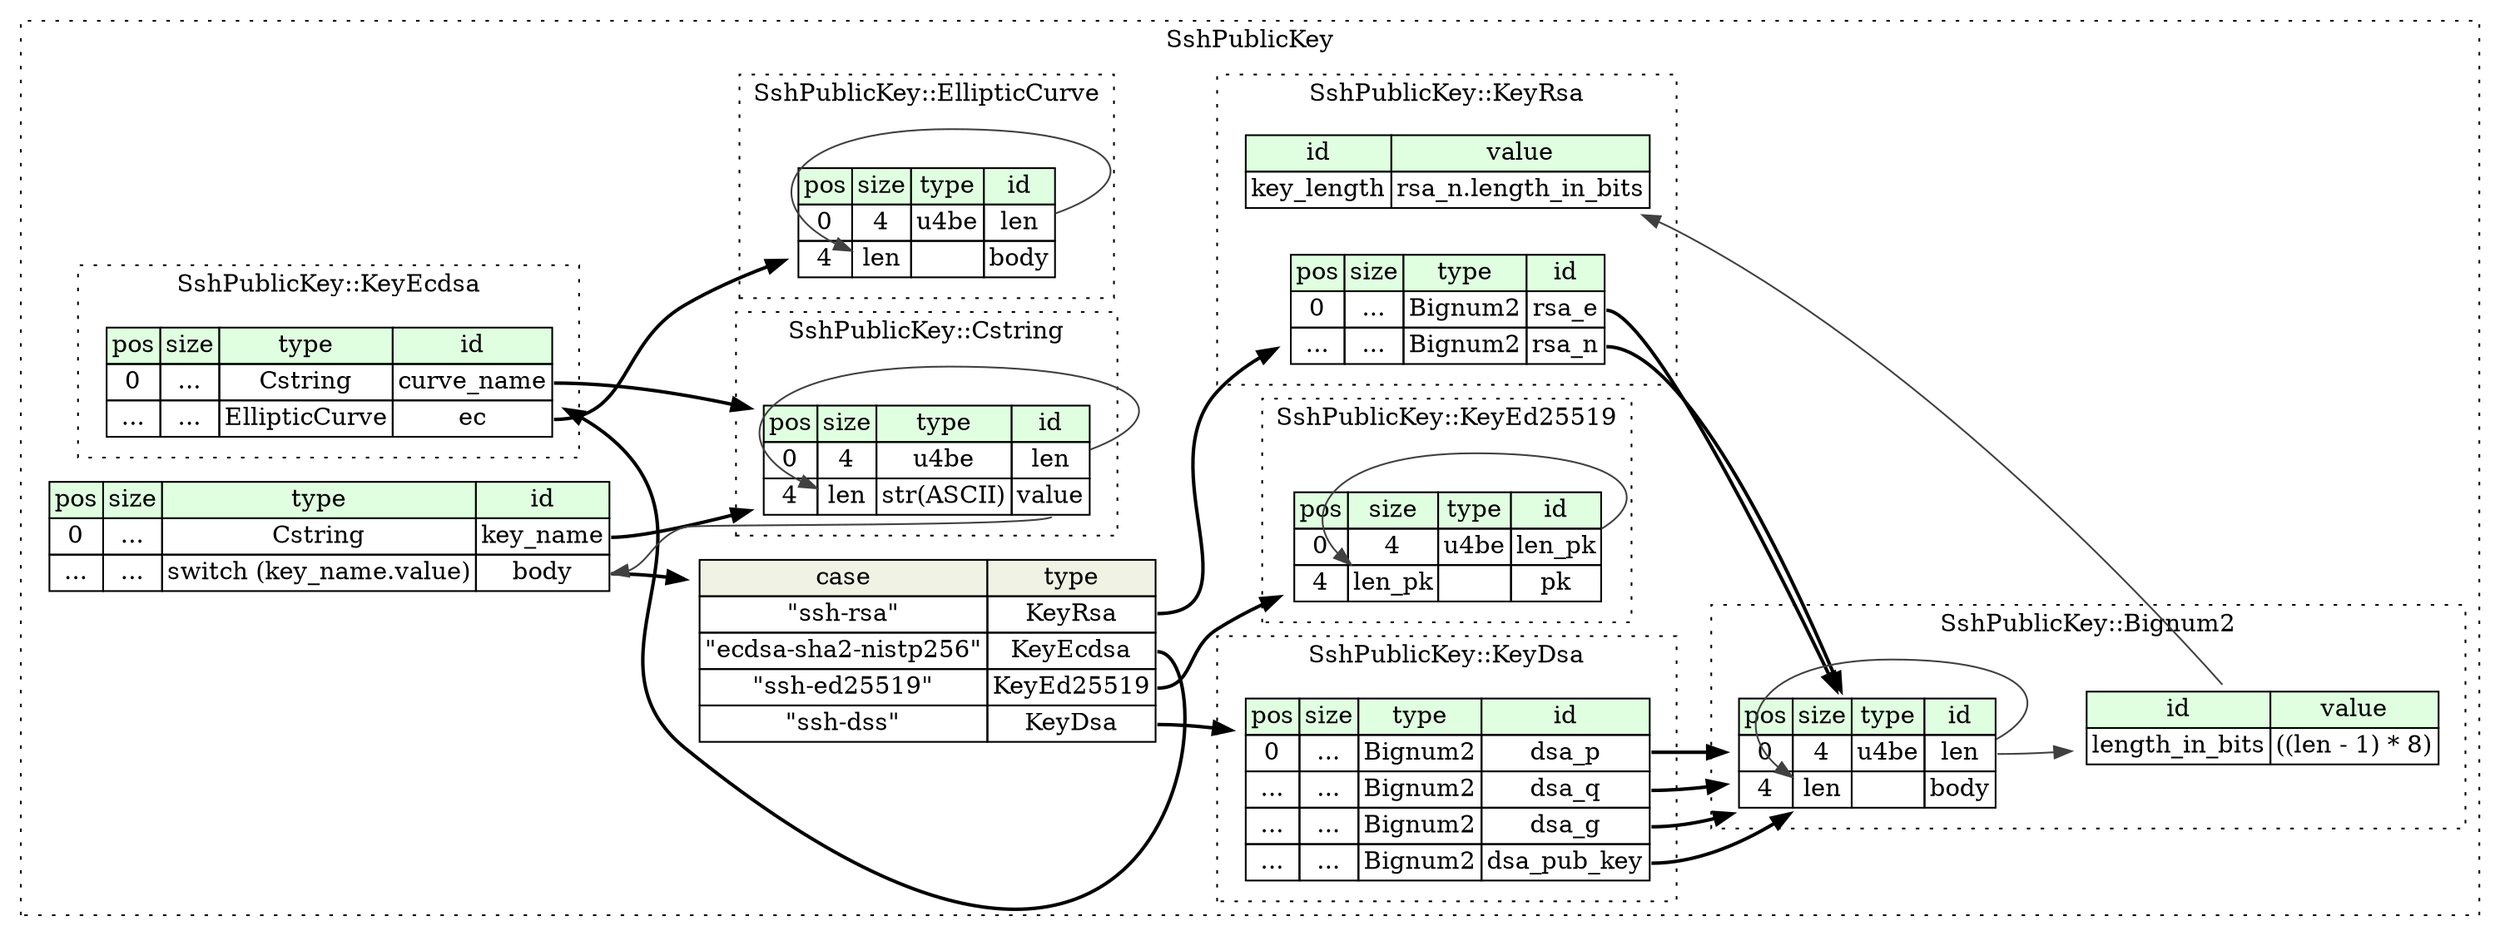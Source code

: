 digraph {
	rankdir=LR;
	node [shape=plaintext];
	subgraph cluster__ssh_public_key {
		label="SshPublicKey";
		graph[style=dotted];

		ssh_public_key__seq [label=<<TABLE BORDER="0" CELLBORDER="1" CELLSPACING="0">
			<TR><TD BGCOLOR="#E0FFE0">pos</TD><TD BGCOLOR="#E0FFE0">size</TD><TD BGCOLOR="#E0FFE0">type</TD><TD BGCOLOR="#E0FFE0">id</TD></TR>
			<TR><TD PORT="key_name_pos">0</TD><TD PORT="key_name_size">...</TD><TD>Cstring</TD><TD PORT="key_name_type">key_name</TD></TR>
			<TR><TD PORT="body_pos">...</TD><TD PORT="body_size">...</TD><TD>switch (key_name.value)</TD><TD PORT="body_type">body</TD></TR>
		</TABLE>>];
ssh_public_key__seq_body_switch [label=<<TABLE BORDER="0" CELLBORDER="1" CELLSPACING="0">
	<TR><TD BGCOLOR="#F0F2E4">case</TD><TD BGCOLOR="#F0F2E4">type</TD></TR>
	<TR><TD>&quot;ssh-rsa&quot;</TD><TD PORT="case0">KeyRsa</TD></TR>
	<TR><TD>&quot;ecdsa-sha2-nistp256&quot;</TD><TD PORT="case1">KeyEcdsa</TD></TR>
	<TR><TD>&quot;ssh-ed25519&quot;</TD><TD PORT="case2">KeyEd25519</TD></TR>
	<TR><TD>&quot;ssh-dss&quot;</TD><TD PORT="case3">KeyDsa</TD></TR>
</TABLE>>];
		subgraph cluster__key_rsa {
			label="SshPublicKey::KeyRsa";
			graph[style=dotted];

			key_rsa__seq [label=<<TABLE BORDER="0" CELLBORDER="1" CELLSPACING="0">
				<TR><TD BGCOLOR="#E0FFE0">pos</TD><TD BGCOLOR="#E0FFE0">size</TD><TD BGCOLOR="#E0FFE0">type</TD><TD BGCOLOR="#E0FFE0">id</TD></TR>
				<TR><TD PORT="rsa_e_pos">0</TD><TD PORT="rsa_e_size">...</TD><TD>Bignum2</TD><TD PORT="rsa_e_type">rsa_e</TD></TR>
				<TR><TD PORT="rsa_n_pos">...</TD><TD PORT="rsa_n_size">...</TD><TD>Bignum2</TD><TD PORT="rsa_n_type">rsa_n</TD></TR>
			</TABLE>>];
			key_rsa__inst__key_length [label=<<TABLE BORDER="0" CELLBORDER="1" CELLSPACING="0">
				<TR><TD BGCOLOR="#E0FFE0">id</TD><TD BGCOLOR="#E0FFE0">value</TD></TR>
				<TR><TD>key_length</TD><TD>rsa_n.length_in_bits</TD></TR>
			</TABLE>>];
		}
		subgraph cluster__key_ed25519 {
			label="SshPublicKey::KeyEd25519";
			graph[style=dotted];

			key_ed25519__seq [label=<<TABLE BORDER="0" CELLBORDER="1" CELLSPACING="0">
				<TR><TD BGCOLOR="#E0FFE0">pos</TD><TD BGCOLOR="#E0FFE0">size</TD><TD BGCOLOR="#E0FFE0">type</TD><TD BGCOLOR="#E0FFE0">id</TD></TR>
				<TR><TD PORT="len_pk_pos">0</TD><TD PORT="len_pk_size">4</TD><TD>u4be</TD><TD PORT="len_pk_type">len_pk</TD></TR>
				<TR><TD PORT="pk_pos">4</TD><TD PORT="pk_size">len_pk</TD><TD></TD><TD PORT="pk_type">pk</TD></TR>
			</TABLE>>];
		}
		subgraph cluster__key_ecdsa {
			label="SshPublicKey::KeyEcdsa";
			graph[style=dotted];

			key_ecdsa__seq [label=<<TABLE BORDER="0" CELLBORDER="1" CELLSPACING="0">
				<TR><TD BGCOLOR="#E0FFE0">pos</TD><TD BGCOLOR="#E0FFE0">size</TD><TD BGCOLOR="#E0FFE0">type</TD><TD BGCOLOR="#E0FFE0">id</TD></TR>
				<TR><TD PORT="curve_name_pos">0</TD><TD PORT="curve_name_size">...</TD><TD>Cstring</TD><TD PORT="curve_name_type">curve_name</TD></TR>
				<TR><TD PORT="ec_pos">...</TD><TD PORT="ec_size">...</TD><TD>EllipticCurve</TD><TD PORT="ec_type">ec</TD></TR>
			</TABLE>>];
		}
		subgraph cluster__cstring {
			label="SshPublicKey::Cstring";
			graph[style=dotted];

			cstring__seq [label=<<TABLE BORDER="0" CELLBORDER="1" CELLSPACING="0">
				<TR><TD BGCOLOR="#E0FFE0">pos</TD><TD BGCOLOR="#E0FFE0">size</TD><TD BGCOLOR="#E0FFE0">type</TD><TD BGCOLOR="#E0FFE0">id</TD></TR>
				<TR><TD PORT="len_pos">0</TD><TD PORT="len_size">4</TD><TD>u4be</TD><TD PORT="len_type">len</TD></TR>
				<TR><TD PORT="value_pos">4</TD><TD PORT="value_size">len</TD><TD>str(ASCII)</TD><TD PORT="value_type">value</TD></TR>
			</TABLE>>];
		}
		subgraph cluster__key_dsa {
			label="SshPublicKey::KeyDsa";
			graph[style=dotted];

			key_dsa__seq [label=<<TABLE BORDER="0" CELLBORDER="1" CELLSPACING="0">
				<TR><TD BGCOLOR="#E0FFE0">pos</TD><TD BGCOLOR="#E0FFE0">size</TD><TD BGCOLOR="#E0FFE0">type</TD><TD BGCOLOR="#E0FFE0">id</TD></TR>
				<TR><TD PORT="dsa_p_pos">0</TD><TD PORT="dsa_p_size">...</TD><TD>Bignum2</TD><TD PORT="dsa_p_type">dsa_p</TD></TR>
				<TR><TD PORT="dsa_q_pos">...</TD><TD PORT="dsa_q_size">...</TD><TD>Bignum2</TD><TD PORT="dsa_q_type">dsa_q</TD></TR>
				<TR><TD PORT="dsa_g_pos">...</TD><TD PORT="dsa_g_size">...</TD><TD>Bignum2</TD><TD PORT="dsa_g_type">dsa_g</TD></TR>
				<TR><TD PORT="dsa_pub_key_pos">...</TD><TD PORT="dsa_pub_key_size">...</TD><TD>Bignum2</TD><TD PORT="dsa_pub_key_type">dsa_pub_key</TD></TR>
			</TABLE>>];
		}
		subgraph cluster__elliptic_curve {
			label="SshPublicKey::EllipticCurve";
			graph[style=dotted];

			elliptic_curve__seq [label=<<TABLE BORDER="0" CELLBORDER="1" CELLSPACING="0">
				<TR><TD BGCOLOR="#E0FFE0">pos</TD><TD BGCOLOR="#E0FFE0">size</TD><TD BGCOLOR="#E0FFE0">type</TD><TD BGCOLOR="#E0FFE0">id</TD></TR>
				<TR><TD PORT="len_pos">0</TD><TD PORT="len_size">4</TD><TD>u4be</TD><TD PORT="len_type">len</TD></TR>
				<TR><TD PORT="body_pos">4</TD><TD PORT="body_size">len</TD><TD></TD><TD PORT="body_type">body</TD></TR>
			</TABLE>>];
		}
		subgraph cluster__bignum2 {
			label="SshPublicKey::Bignum2";
			graph[style=dotted];

			bignum2__seq [label=<<TABLE BORDER="0" CELLBORDER="1" CELLSPACING="0">
				<TR><TD BGCOLOR="#E0FFE0">pos</TD><TD BGCOLOR="#E0FFE0">size</TD><TD BGCOLOR="#E0FFE0">type</TD><TD BGCOLOR="#E0FFE0">id</TD></TR>
				<TR><TD PORT="len_pos">0</TD><TD PORT="len_size">4</TD><TD>u4be</TD><TD PORT="len_type">len</TD></TR>
				<TR><TD PORT="body_pos">4</TD><TD PORT="body_size">len</TD><TD></TD><TD PORT="body_type">body</TD></TR>
			</TABLE>>];
			bignum2__inst__length_in_bits [label=<<TABLE BORDER="0" CELLBORDER="1" CELLSPACING="0">
				<TR><TD BGCOLOR="#E0FFE0">id</TD><TD BGCOLOR="#E0FFE0">value</TD></TR>
				<TR><TD>length_in_bits</TD><TD>((len - 1) * 8)</TD></TR>
			</TABLE>>];
		}
	}
	ssh_public_key__seq:key_name_type -> cstring__seq [style=bold];
	ssh_public_key__seq:body_type -> ssh_public_key__seq_body_switch [style=bold];
	ssh_public_key__seq_body_switch:case0 -> key_rsa__seq [style=bold];
	ssh_public_key__seq_body_switch:case1 -> key_ecdsa__seq [style=bold];
	ssh_public_key__seq_body_switch:case2 -> key_ed25519__seq [style=bold];
	ssh_public_key__seq_body_switch:case3 -> key_dsa__seq [style=bold];
	cstring__seq:value_type -> ssh_public_key__seq:body_type [color="#404040"];
	key_rsa__seq:rsa_e_type -> bignum2__seq [style=bold];
	key_rsa__seq:rsa_n_type -> bignum2__seq [style=bold];
	bignum2__inst__length_in_bits:length_in_bits_type -> key_rsa__inst__key_length [color="#404040"];
	key_ed25519__seq:len_pk_type -> key_ed25519__seq:pk_size [color="#404040"];
	key_ecdsa__seq:curve_name_type -> cstring__seq [style=bold];
	key_ecdsa__seq:ec_type -> elliptic_curve__seq [style=bold];
	cstring__seq:len_type -> cstring__seq:value_size [color="#404040"];
	key_dsa__seq:dsa_p_type -> bignum2__seq [style=bold];
	key_dsa__seq:dsa_q_type -> bignum2__seq [style=bold];
	key_dsa__seq:dsa_g_type -> bignum2__seq [style=bold];
	key_dsa__seq:dsa_pub_key_type -> bignum2__seq [style=bold];
	elliptic_curve__seq:len_type -> elliptic_curve__seq:body_size [color="#404040"];
	bignum2__seq:len_type -> bignum2__seq:body_size [color="#404040"];
	bignum2__seq:len_type -> bignum2__inst__length_in_bits [color="#404040"];
}
